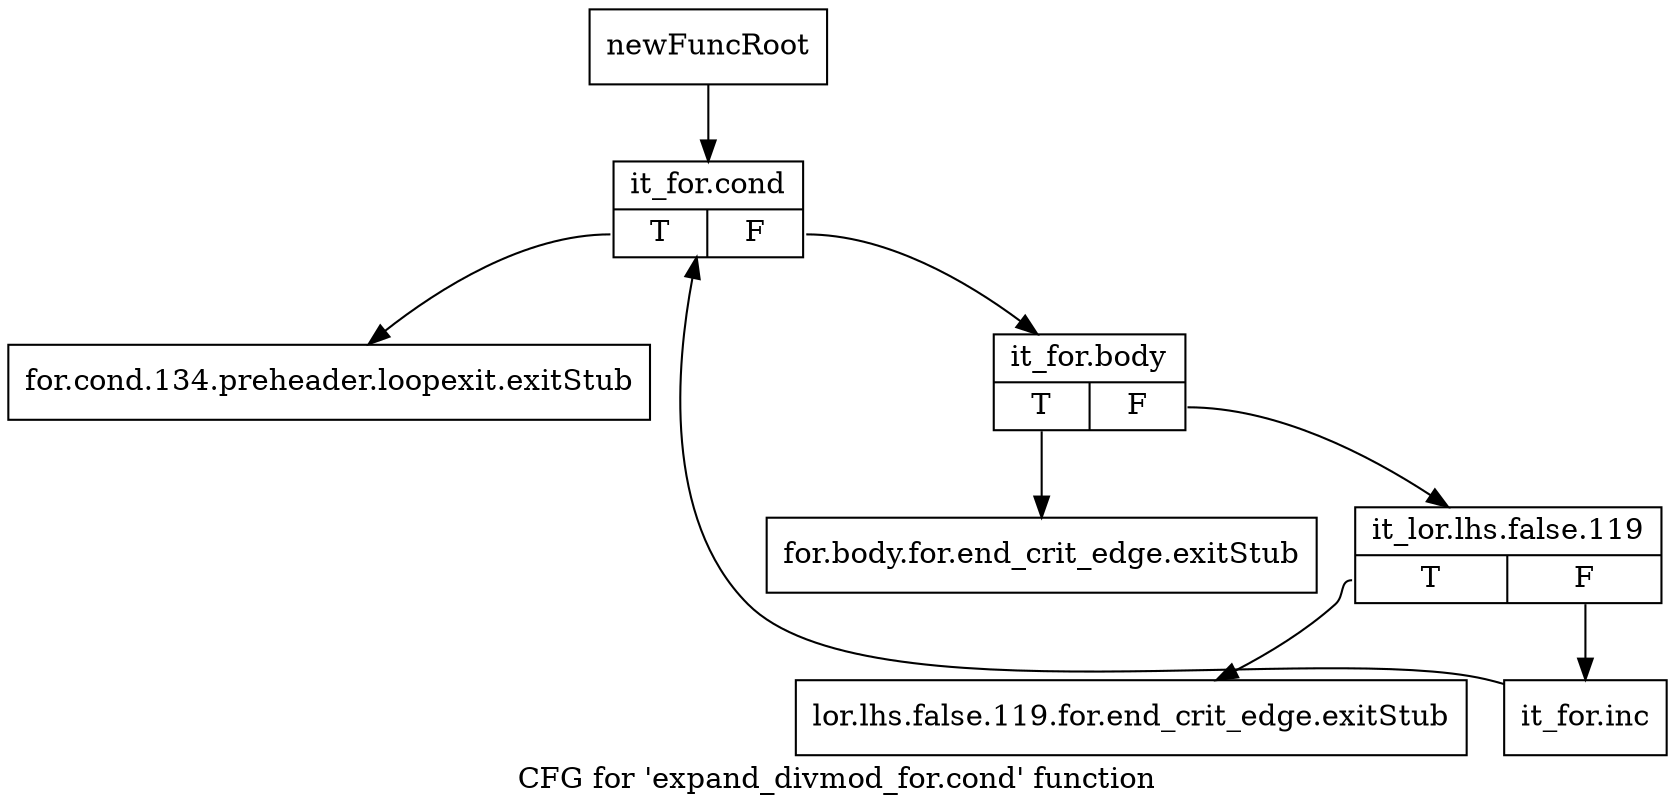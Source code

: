 digraph "CFG for 'expand_divmod_for.cond' function" {
	label="CFG for 'expand_divmod_for.cond' function";

	Node0xad2daa0 [shape=record,label="{newFuncRoot}"];
	Node0xad2daa0 -> Node0xad2e090;
	Node0xad2daf0 [shape=record,label="{for.cond.134.preheader.loopexit.exitStub}"];
	Node0xad2dff0 [shape=record,label="{for.body.for.end_crit_edge.exitStub}"];
	Node0xad2e040 [shape=record,label="{lor.lhs.false.119.for.end_crit_edge.exitStub}"];
	Node0xad2e090 [shape=record,label="{it_for.cond|{<s0>T|<s1>F}}"];
	Node0xad2e090:s0 -> Node0xad2daf0;
	Node0xad2e090:s1 -> Node0xad2e0e0;
	Node0xad2e0e0 [shape=record,label="{it_for.body|{<s0>T|<s1>F}}"];
	Node0xad2e0e0:s0 -> Node0xad2dff0;
	Node0xad2e0e0:s1 -> Node0xad2e130;
	Node0xad2e130 [shape=record,label="{it_lor.lhs.false.119|{<s0>T|<s1>F}}"];
	Node0xad2e130:s0 -> Node0xad2e040;
	Node0xad2e130:s1 -> Node0xad2e180;
	Node0xad2e180 [shape=record,label="{it_for.inc}"];
	Node0xad2e180 -> Node0xad2e090;
}
